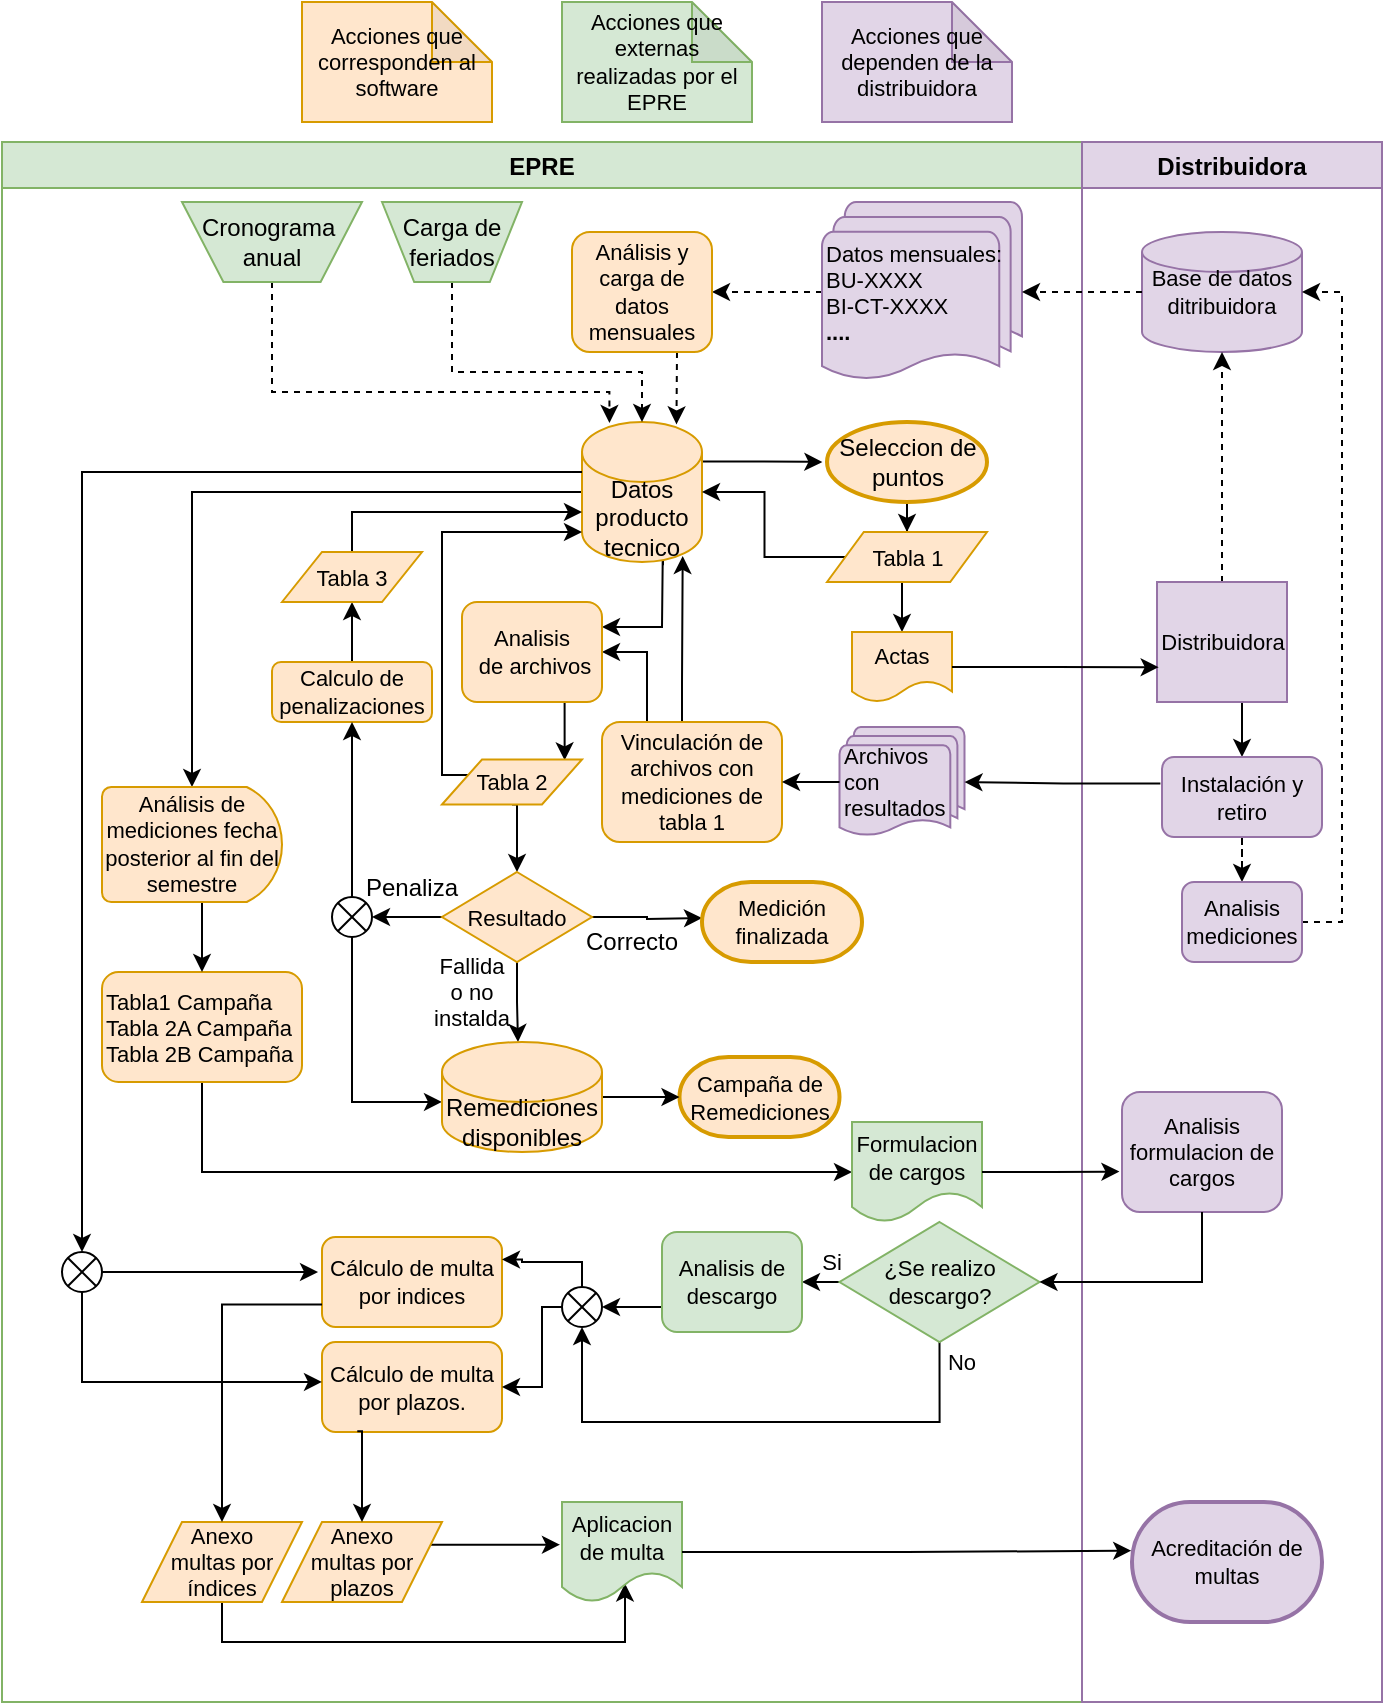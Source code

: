 <mxfile version="21.3.2" type="github">
  <diagram name="Page-1" id="c7488fd3-1785-93aa-aadb-54a6760d102a">
    <mxGraphModel dx="794" dy="1140" grid="1" gridSize="10" guides="1" tooltips="1" connect="1" arrows="1" fold="1" page="0" pageScale="1" pageWidth="1100" pageHeight="850" background="none" math="0" shadow="0">
      <root>
        <mxCell id="0" />
        <mxCell id="1" parent="0" />
        <mxCell id="L2EXArRi7UZKkC1PAatN-1" value="EPRE" style="swimlane;fillColor=#d5e8d4;strokeColor=#82b366;align=center;" parent="1" vertex="1">
          <mxGeometry x="140" y="-80" width="540" height="780" as="geometry" />
        </mxCell>
        <mxCell id="L2EXArRi7UZKkC1PAatN-57" style="edgeStyle=orthogonalEdgeStyle;rounded=0;orthogonalLoop=1;jettySize=auto;html=1;exitX=0.675;exitY=1.024;exitDx=0;exitDy=0;exitPerimeter=0;entryX=1;entryY=0.25;entryDx=0;entryDy=0;fontSize=11;" parent="L2EXArRi7UZKkC1PAatN-1" source="L2EXArRi7UZKkC1PAatN-3" target="L2EXArRi7UZKkC1PAatN-42" edge="1">
          <mxGeometry relative="1" as="geometry">
            <Array as="points">
              <mxPoint x="331" y="195" />
              <mxPoint x="330" y="243" />
            </Array>
          </mxGeometry>
        </mxCell>
        <mxCell id="L2EXArRi7UZKkC1PAatN-79" style="edgeStyle=orthogonalEdgeStyle;rounded=0;orthogonalLoop=1;jettySize=auto;html=1;exitX=0;exitY=0.5;exitDx=0;exitDy=0;exitPerimeter=0;entryX=0.5;entryY=0;entryDx=0;entryDy=0;entryPerimeter=0;fontSize=11;" parent="L2EXArRi7UZKkC1PAatN-1" source="L2EXArRi7UZKkC1PAatN-3" target="L2EXArRi7UZKkC1PAatN-78" edge="1">
          <mxGeometry relative="1" as="geometry" />
        </mxCell>
        <mxCell id="S2bI-jy0RTCHht6pYQXu-13" style="edgeStyle=orthogonalEdgeStyle;rounded=0;orthogonalLoop=1;jettySize=auto;html=1;exitX=1.007;exitY=0.282;exitDx=0;exitDy=0;exitPerimeter=0;entryX=-0.029;entryY=0.5;entryDx=0;entryDy=0;entryPerimeter=0;" edge="1" parent="L2EXArRi7UZKkC1PAatN-1" source="L2EXArRi7UZKkC1PAatN-3" target="S2bI-jy0RTCHht6pYQXu-12">
          <mxGeometry relative="1" as="geometry">
            <Array as="points">
              <mxPoint x="381" y="160" />
            </Array>
          </mxGeometry>
        </mxCell>
        <mxCell id="L2EXArRi7UZKkC1PAatN-3" value="Datos producto tecnico" style="shape=cylinder3;whiteSpace=wrap;html=1;boundedLbl=1;backgroundOutline=1;size=15;fillColor=#ffe6cc;strokeColor=#d79b00;" parent="L2EXArRi7UZKkC1PAatN-1" vertex="1">
          <mxGeometry x="290" y="140" width="60" height="70" as="geometry" />
        </mxCell>
        <mxCell id="L2EXArRi7UZKkC1PAatN-17" style="edgeStyle=orthogonalEdgeStyle;rounded=0;orthogonalLoop=1;jettySize=auto;html=1;exitX=0.5;exitY=1;exitDx=0;exitDy=0;entryX=0.229;entryY=0.007;entryDx=0;entryDy=0;entryPerimeter=0;fontSize=11;dashed=1;" parent="L2EXArRi7UZKkC1PAatN-1" source="L2EXArRi7UZKkC1PAatN-5" target="L2EXArRi7UZKkC1PAatN-3" edge="1">
          <mxGeometry relative="1" as="geometry">
            <Array as="points">
              <mxPoint x="135" y="125" />
              <mxPoint x="304" y="125" />
            </Array>
          </mxGeometry>
        </mxCell>
        <mxCell id="L2EXArRi7UZKkC1PAatN-5" value="Cronograma&amp;nbsp;&lt;br&gt;anual" style="verticalLabelPosition=middle;verticalAlign=middle;html=1;shape=trapezoid;perimeter=trapezoidPerimeter;whiteSpace=wrap;size=0.23;arcSize=10;flipV=1;labelPosition=center;align=center;fillColor=#d5e8d4;strokeColor=#82b366;" parent="L2EXArRi7UZKkC1PAatN-1" vertex="1">
          <mxGeometry x="90" y="30" width="90" height="40" as="geometry" />
        </mxCell>
        <mxCell id="L2EXArRi7UZKkC1PAatN-15" style="edgeStyle=orthogonalEdgeStyle;rounded=0;orthogonalLoop=1;jettySize=auto;html=1;exitX=0.5;exitY=1;exitDx=0;exitDy=0;entryX=0.5;entryY=0;entryDx=0;entryDy=0;entryPerimeter=0;fontSize=11;dashed=1;" parent="L2EXArRi7UZKkC1PAatN-1" source="L2EXArRi7UZKkC1PAatN-6" target="L2EXArRi7UZKkC1PAatN-3" edge="1">
          <mxGeometry relative="1" as="geometry">
            <Array as="points">
              <mxPoint x="225" y="115" />
              <mxPoint x="320" y="115" />
            </Array>
          </mxGeometry>
        </mxCell>
        <mxCell id="L2EXArRi7UZKkC1PAatN-6" value="Carga de feriados" style="verticalLabelPosition=middle;verticalAlign=middle;html=1;shape=trapezoid;perimeter=trapezoidPerimeter;whiteSpace=wrap;size=0.23;arcSize=10;flipV=1;labelPosition=center;align=center;fillColor=#d5e8d4;strokeColor=#82b366;" parent="L2EXArRi7UZKkC1PAatN-1" vertex="1">
          <mxGeometry x="190" y="30" width="70" height="40" as="geometry" />
        </mxCell>
        <mxCell id="S2bI-jy0RTCHht6pYQXu-19" value="" style="edgeStyle=orthogonalEdgeStyle;rounded=0;orthogonalLoop=1;jettySize=auto;html=1;dashed=1;" edge="1" parent="L2EXArRi7UZKkC1PAatN-1" source="L2EXArRi7UZKkC1PAatN-11" target="L2EXArRi7UZKkC1PAatN-12">
          <mxGeometry relative="1" as="geometry" />
        </mxCell>
        <mxCell id="L2EXArRi7UZKkC1PAatN-11" value="&lt;div style=&quot;font-size: 12px;&quot;&gt;&lt;span style=&quot;font-size: 11px; background-color: initial;&quot;&gt;Datos mensuales:&lt;/span&gt;&lt;/div&gt;&lt;font style=&quot;&quot;&gt;&lt;div&gt;&lt;span style=&quot;background-color: initial;&quot;&gt;BU-XXXX&lt;/span&gt;&lt;/div&gt;&lt;div&gt;&lt;span style=&quot;background-color: initial;&quot;&gt;BI-CT-XXXX&lt;/span&gt;&lt;/div&gt;&lt;div&gt;&lt;span style=&quot;background-color: initial;&quot;&gt;&lt;b&gt;....&lt;/b&gt;&lt;/span&gt;&lt;/div&gt;&lt;/font&gt;" style="strokeWidth=1;html=1;shape=mxgraph.flowchart.multi-document;whiteSpace=wrap;fontSize=11;align=left;fillColor=#e1d5e7;strokeColor=#9673a6;" parent="L2EXArRi7UZKkC1PAatN-1" vertex="1">
          <mxGeometry x="410" y="30" width="100" height="90" as="geometry" />
        </mxCell>
        <mxCell id="L2EXArRi7UZKkC1PAatN-14" style="edgeStyle=orthogonalEdgeStyle;rounded=0;orthogonalLoop=1;jettySize=auto;html=1;fontSize=11;exitX=0.75;exitY=1;exitDx=0;exitDy=0;entryX=0.787;entryY=0.017;entryDx=0;entryDy=0;entryPerimeter=0;dashed=1;" parent="L2EXArRi7UZKkC1PAatN-1" source="L2EXArRi7UZKkC1PAatN-12" target="L2EXArRi7UZKkC1PAatN-3" edge="1">
          <mxGeometry relative="1" as="geometry" />
        </mxCell>
        <mxCell id="L2EXArRi7UZKkC1PAatN-12" value="Análisis y carga de datos mensuales" style="rounded=1;whiteSpace=wrap;html=1;fontSize=11;fillColor=#ffe6cc;strokeColor=#d79b00;" parent="L2EXArRi7UZKkC1PAatN-1" vertex="1">
          <mxGeometry x="285" y="45" width="70" height="60" as="geometry" />
        </mxCell>
        <mxCell id="L2EXArRi7UZKkC1PAatN-24" style="edgeStyle=orthogonalEdgeStyle;rounded=0;orthogonalLoop=1;jettySize=auto;html=1;exitX=0.5;exitY=1;exitDx=0;exitDy=0;fontSize=11;exitPerimeter=0;" parent="L2EXArRi7UZKkC1PAatN-1" source="S2bI-jy0RTCHht6pYQXu-12" target="L2EXArRi7UZKkC1PAatN-23" edge="1">
          <mxGeometry relative="1" as="geometry">
            <mxPoint x="452.5" y="175" as="sourcePoint" />
          </mxGeometry>
        </mxCell>
        <mxCell id="L2EXArRi7UZKkC1PAatN-25" style="edgeStyle=orthogonalEdgeStyle;rounded=0;orthogonalLoop=1;jettySize=auto;html=1;exitX=0;exitY=0.5;exitDx=0;exitDy=0;entryX=1;entryY=0.5;entryDx=0;entryDy=0;entryPerimeter=0;fontSize=11;" parent="L2EXArRi7UZKkC1PAatN-1" source="L2EXArRi7UZKkC1PAatN-23" target="L2EXArRi7UZKkC1PAatN-3" edge="1">
          <mxGeometry relative="1" as="geometry" />
        </mxCell>
        <mxCell id="L2EXArRi7UZKkC1PAatN-30" style="edgeStyle=orthogonalEdgeStyle;rounded=0;orthogonalLoop=1;jettySize=auto;html=1;exitX=0.5;exitY=1;exitDx=0;exitDy=0;entryX=0.5;entryY=0;entryDx=0;entryDy=0;fontSize=11;" parent="L2EXArRi7UZKkC1PAatN-1" source="L2EXArRi7UZKkC1PAatN-23" target="L2EXArRi7UZKkC1PAatN-26" edge="1">
          <mxGeometry relative="1" as="geometry" />
        </mxCell>
        <mxCell id="L2EXArRi7UZKkC1PAatN-23" value="Tabla 1" style="shape=parallelogram;html=1;strokeWidth=1;perimeter=parallelogramPerimeter;whiteSpace=wrap;rounded=0;arcSize=12;size=0.23;fontSize=11;fillColor=#ffe6cc;strokeColor=#d79b00;" parent="L2EXArRi7UZKkC1PAatN-1" vertex="1">
          <mxGeometry x="412.5" y="195" width="80" height="25" as="geometry" />
        </mxCell>
        <mxCell id="L2EXArRi7UZKkC1PAatN-26" value="Actas" style="shape=document;whiteSpace=wrap;html=1;boundedLbl=1;rounded=0;fontSize=11;strokeWidth=1;fillColor=#ffe6cc;strokeColor=#d79b00;" parent="L2EXArRi7UZKkC1PAatN-1" vertex="1">
          <mxGeometry x="425" y="245" width="50" height="35" as="geometry" />
        </mxCell>
        <mxCell id="L2EXArRi7UZKkC1PAatN-33" value="Archivos con resultados" style="strokeWidth=1;html=1;shape=mxgraph.flowchart.multi-document;whiteSpace=wrap;rounded=0;fontSize=11;fillColor=#e1d5e7;strokeColor=#9673a6;align=left;" parent="L2EXArRi7UZKkC1PAatN-1" vertex="1">
          <mxGeometry x="418.75" y="292.5" width="62.5" height="55" as="geometry" />
        </mxCell>
        <mxCell id="L2EXArRi7UZKkC1PAatN-37" style="edgeStyle=orthogonalEdgeStyle;rounded=0;orthogonalLoop=1;jettySize=auto;html=1;fontSize=11;entryX=0.839;entryY=0.957;entryDx=0;entryDy=0;entryPerimeter=0;" parent="L2EXArRi7UZKkC1PAatN-1" source="L2EXArRi7UZKkC1PAatN-35" target="L2EXArRi7UZKkC1PAatN-3" edge="1">
          <mxGeometry relative="1" as="geometry">
            <Array as="points">
              <mxPoint x="340" y="270" />
              <mxPoint x="340" y="270" />
            </Array>
          </mxGeometry>
        </mxCell>
        <mxCell id="L2EXArRi7UZKkC1PAatN-44" style="edgeStyle=orthogonalEdgeStyle;rounded=0;orthogonalLoop=1;jettySize=auto;html=1;exitX=0.25;exitY=0;exitDx=0;exitDy=0;entryX=1;entryY=0.5;entryDx=0;entryDy=0;fontSize=11;" parent="L2EXArRi7UZKkC1PAatN-1" source="L2EXArRi7UZKkC1PAatN-35" target="L2EXArRi7UZKkC1PAatN-42" edge="1">
          <mxGeometry relative="1" as="geometry" />
        </mxCell>
        <mxCell id="L2EXArRi7UZKkC1PAatN-35" value="Vinculación de archivos con mediciones de tabla 1" style="rounded=1;whiteSpace=wrap;html=1;fontSize=11;strokeWidth=1;fillColor=#ffe6cc;strokeColor=#d79b00;" parent="L2EXArRi7UZKkC1PAatN-1" vertex="1">
          <mxGeometry x="300" y="290" width="90" height="60" as="geometry" />
        </mxCell>
        <mxCell id="L2EXArRi7UZKkC1PAatN-41" style="edgeStyle=orthogonalEdgeStyle;rounded=0;orthogonalLoop=1;jettySize=auto;html=1;exitX=0;exitY=0.5;exitDx=0;exitDy=0;exitPerimeter=0;fontSize=11;entryX=1;entryY=0.5;entryDx=0;entryDy=0;" parent="L2EXArRi7UZKkC1PAatN-1" source="L2EXArRi7UZKkC1PAatN-33" target="L2EXArRi7UZKkC1PAatN-35" edge="1">
          <mxGeometry relative="1" as="geometry">
            <mxPoint x="390" y="320" as="targetPoint" />
          </mxGeometry>
        </mxCell>
        <mxCell id="L2EXArRi7UZKkC1PAatN-46" style="edgeStyle=orthogonalEdgeStyle;rounded=0;orthogonalLoop=1;jettySize=auto;html=1;exitX=0.75;exitY=1;exitDx=0;exitDy=0;entryX=0.876;entryY=0.019;entryDx=0;entryDy=0;entryPerimeter=0;fontSize=11;" parent="L2EXArRi7UZKkC1PAatN-1" source="L2EXArRi7UZKkC1PAatN-42" target="L2EXArRi7UZKkC1PAatN-45" edge="1">
          <mxGeometry relative="1" as="geometry" />
        </mxCell>
        <mxCell id="L2EXArRi7UZKkC1PAatN-42" value="Analisis&lt;br&gt;&amp;nbsp;de archivos" style="rounded=1;whiteSpace=wrap;html=1;fontSize=11;strokeWidth=1;fillColor=#ffe6cc;strokeColor=#d79b00;" parent="L2EXArRi7UZKkC1PAatN-1" vertex="1">
          <mxGeometry x="230" y="230" width="70" height="50" as="geometry" />
        </mxCell>
        <mxCell id="L2EXArRi7UZKkC1PAatN-47" style="edgeStyle=orthogonalEdgeStyle;rounded=0;orthogonalLoop=1;jettySize=auto;html=1;exitX=0;exitY=0.25;exitDx=0;exitDy=0;fontSize=11;entryX=0;entryY=1;entryDx=0;entryDy=-15;entryPerimeter=0;" parent="L2EXArRi7UZKkC1PAatN-1" source="L2EXArRi7UZKkC1PAatN-45" target="L2EXArRi7UZKkC1PAatN-3" edge="1">
          <mxGeometry relative="1" as="geometry">
            <mxPoint x="290" y="185" as="targetPoint" />
            <Array as="points">
              <mxPoint x="220" y="317" />
              <mxPoint x="220" y="195" />
            </Array>
          </mxGeometry>
        </mxCell>
        <mxCell id="L2EXArRi7UZKkC1PAatN-50" style="edgeStyle=orthogonalEdgeStyle;rounded=0;orthogonalLoop=1;jettySize=auto;html=1;exitX=0.5;exitY=1;exitDx=0;exitDy=0;entryX=0.5;entryY=0;entryDx=0;entryDy=0;entryPerimeter=0;fontSize=11;" parent="L2EXArRi7UZKkC1PAatN-1" source="L2EXArRi7UZKkC1PAatN-45" target="L2EXArRi7UZKkC1PAatN-49" edge="1">
          <mxGeometry relative="1" as="geometry" />
        </mxCell>
        <mxCell id="L2EXArRi7UZKkC1PAatN-45" value="Tabla 2" style="shape=parallelogram;perimeter=parallelogramPerimeter;whiteSpace=wrap;html=1;fixedSize=1;rounded=0;fontSize=11;strokeWidth=1;fillColor=#ffe6cc;strokeColor=#d79b00;" parent="L2EXArRi7UZKkC1PAatN-1" vertex="1">
          <mxGeometry x="220" y="308.75" width="70" height="22.5" as="geometry" />
        </mxCell>
        <mxCell id="L2EXArRi7UZKkC1PAatN-53" style="edgeStyle=orthogonalEdgeStyle;rounded=0;orthogonalLoop=1;jettySize=auto;html=1;exitX=0.5;exitY=0;exitDx=0;exitDy=0;entryX=0.5;entryY=1;entryDx=0;entryDy=0;fontSize=11;" parent="L2EXArRi7UZKkC1PAatN-1" source="L2EXArRi7UZKkC1PAatN-48" target="L2EXArRi7UZKkC1PAatN-52" edge="1">
          <mxGeometry relative="1" as="geometry" />
        </mxCell>
        <mxCell id="L2EXArRi7UZKkC1PAatN-48" value="Calculo de penalizaciones" style="rounded=1;whiteSpace=wrap;html=1;fontSize=11;strokeWidth=1;fillColor=#ffe6cc;strokeColor=#d79b00;" parent="L2EXArRi7UZKkC1PAatN-1" vertex="1">
          <mxGeometry x="135" y="260" width="80" height="30" as="geometry" />
        </mxCell>
        <mxCell id="L2EXArRi7UZKkC1PAatN-110" style="edgeStyle=orthogonalEdgeStyle;rounded=0;orthogonalLoop=1;jettySize=auto;html=1;exitX=0;exitY=0.5;exitDx=0;exitDy=0;exitPerimeter=0;entryX=1;entryY=0.5;entryDx=0;entryDy=0;entryPerimeter=0;fontSize=11;" parent="L2EXArRi7UZKkC1PAatN-1" source="L2EXArRi7UZKkC1PAatN-49" target="L2EXArRi7UZKkC1PAatN-108" edge="1">
          <mxGeometry relative="1" as="geometry" />
        </mxCell>
        <mxCell id="S2bI-jy0RTCHht6pYQXu-2" style="edgeStyle=orthogonalEdgeStyle;rounded=0;orthogonalLoop=1;jettySize=auto;html=1;exitX=1;exitY=0.5;exitDx=0;exitDy=0;exitPerimeter=0;" edge="1" parent="L2EXArRi7UZKkC1PAatN-1" source="L2EXArRi7UZKkC1PAatN-49">
          <mxGeometry relative="1" as="geometry">
            <mxPoint x="350" y="388" as="targetPoint" />
          </mxGeometry>
        </mxCell>
        <mxCell id="S2bI-jy0RTCHht6pYQXu-8" value="" style="edgeStyle=orthogonalEdgeStyle;rounded=0;orthogonalLoop=1;jettySize=auto;html=1;" edge="1" parent="L2EXArRi7UZKkC1PAatN-1" source="L2EXArRi7UZKkC1PAatN-49" target="S2bI-jy0RTCHht6pYQXu-4">
          <mxGeometry relative="1" as="geometry">
            <Array as="points">
              <mxPoint x="258" y="430" />
              <mxPoint x="258" y="430" />
            </Array>
          </mxGeometry>
        </mxCell>
        <mxCell id="L2EXArRi7UZKkC1PAatN-49" value="Resultado" style="strokeWidth=1;html=1;shape=mxgraph.flowchart.decision;whiteSpace=wrap;rounded=0;fontSize=11;fillColor=#ffe6cc;strokeColor=#d79b00;" parent="L2EXArRi7UZKkC1PAatN-1" vertex="1">
          <mxGeometry x="220" y="365" width="75" height="45" as="geometry" />
        </mxCell>
        <mxCell id="L2EXArRi7UZKkC1PAatN-54" style="edgeStyle=orthogonalEdgeStyle;rounded=0;orthogonalLoop=1;jettySize=auto;html=1;exitX=0.5;exitY=0;exitDx=0;exitDy=0;entryX=0;entryY=0;entryDx=0;entryDy=45;entryPerimeter=0;fontSize=11;" parent="L2EXArRi7UZKkC1PAatN-1" source="L2EXArRi7UZKkC1PAatN-52" target="L2EXArRi7UZKkC1PAatN-3" edge="1">
          <mxGeometry relative="1" as="geometry">
            <Array as="points">
              <mxPoint x="175" y="185" />
            </Array>
          </mxGeometry>
        </mxCell>
        <mxCell id="L2EXArRi7UZKkC1PAatN-52" value="Tabla 3" style="shape=parallelogram;perimeter=parallelogramPerimeter;whiteSpace=wrap;html=1;fixedSize=1;rounded=0;fontSize=11;strokeWidth=1;fillColor=#ffe6cc;strokeColor=#d79b00;" parent="L2EXArRi7UZKkC1PAatN-1" vertex="1">
          <mxGeometry x="140" y="205" width="70" height="25" as="geometry" />
        </mxCell>
        <mxCell id="L2EXArRi7UZKkC1PAatN-55" value="Penaliza&lt;br style=&quot;font-size: 12px;&quot;&gt;" style="text;html=1;strokeColor=none;fillColor=none;align=center;verticalAlign=middle;whiteSpace=wrap;rounded=0;fontSize=12;" parent="L2EXArRi7UZKkC1PAatN-1" vertex="1">
          <mxGeometry x="190" y="367.5" width="30" height="10" as="geometry" />
        </mxCell>
        <mxCell id="L2EXArRi7UZKkC1PAatN-66" value="Fallida o no instalda" style="text;html=1;strokeColor=none;fillColor=none;align=center;verticalAlign=middle;whiteSpace=wrap;rounded=0;fontSize=11;" parent="L2EXArRi7UZKkC1PAatN-1" vertex="1">
          <mxGeometry x="215" y="420" width="40" height="10" as="geometry" />
        </mxCell>
        <mxCell id="L2EXArRi7UZKkC1PAatN-67" value="Campaña de Remediciones" style="strokeWidth=2;html=1;shape=mxgraph.flowchart.terminator;whiteSpace=wrap;rounded=0;fontSize=11;fillColor=#ffe6cc;strokeColor=#d79b00;" parent="L2EXArRi7UZKkC1PAatN-1" vertex="1">
          <mxGeometry x="338.75" y="457.5" width="80" height="40" as="geometry" />
        </mxCell>
        <mxCell id="L2EXArRi7UZKkC1PAatN-82" style="edgeStyle=orthogonalEdgeStyle;rounded=0;orthogonalLoop=1;jettySize=auto;html=1;exitX=0.5;exitY=1;exitDx=0;exitDy=0;entryX=0;entryY=0.5;entryDx=0;entryDy=0;fontSize=11;" parent="L2EXArRi7UZKkC1PAatN-1" source="L2EXArRi7UZKkC1PAatN-73" target="L2EXArRi7UZKkC1PAatN-81" edge="1">
          <mxGeometry relative="1" as="geometry" />
        </mxCell>
        <mxCell id="L2EXArRi7UZKkC1PAatN-73" value="Tabla1 Campaña&lt;br&gt;Tabla 2A Campaña&lt;br&gt;Tabla 2B Campaña" style="rounded=1;whiteSpace=wrap;html=1;fontSize=11;strokeWidth=1;align=left;fillColor=#ffe6cc;strokeColor=#d79b00;" parent="L2EXArRi7UZKkC1PAatN-1" vertex="1">
          <mxGeometry x="50" y="415" width="100" height="55" as="geometry" />
        </mxCell>
        <mxCell id="L2EXArRi7UZKkC1PAatN-80" style="edgeStyle=orthogonalEdgeStyle;rounded=0;orthogonalLoop=1;jettySize=auto;html=1;exitX=0.5;exitY=1;exitDx=0;exitDy=0;exitPerimeter=0;entryX=0.5;entryY=0;entryDx=0;entryDy=0;fontSize=11;" parent="L2EXArRi7UZKkC1PAatN-1" source="L2EXArRi7UZKkC1PAatN-78" target="L2EXArRi7UZKkC1PAatN-73" edge="1">
          <mxGeometry relative="1" as="geometry" />
        </mxCell>
        <mxCell id="L2EXArRi7UZKkC1PAatN-78" value="Análisis de mediciones fecha posterior al fin del semestre" style="strokeWidth=1;html=1;shape=mxgraph.flowchart.delay;whiteSpace=wrap;rounded=0;fontSize=11;fillColor=#ffe6cc;strokeColor=#d79b00;" parent="L2EXArRi7UZKkC1PAatN-1" vertex="1">
          <mxGeometry x="50" y="322.5" width="90" height="57.5" as="geometry" />
        </mxCell>
        <mxCell id="L2EXArRi7UZKkC1PAatN-81" value="Formulacion de cargos" style="shape=document;whiteSpace=wrap;html=1;boundedLbl=1;rounded=0;fontSize=11;strokeWidth=1;fillColor=#d5e8d4;strokeColor=#82b366;" parent="L2EXArRi7UZKkC1PAatN-1" vertex="1">
          <mxGeometry x="425" y="490" width="65" height="50" as="geometry" />
        </mxCell>
        <mxCell id="L2EXArRi7UZKkC1PAatN-89" style="edgeStyle=orthogonalEdgeStyle;rounded=0;orthogonalLoop=1;jettySize=auto;html=1;exitX=0;exitY=0.5;exitDx=0;exitDy=0;exitPerimeter=0;entryX=1;entryY=0.5;entryDx=0;entryDy=0;fontSize=11;" parent="L2EXArRi7UZKkC1PAatN-1" source="L2EXArRi7UZKkC1PAatN-85" target="L2EXArRi7UZKkC1PAatN-87" edge="1">
          <mxGeometry relative="1" as="geometry" />
        </mxCell>
        <mxCell id="L2EXArRi7UZKkC1PAatN-123" style="edgeStyle=orthogonalEdgeStyle;rounded=0;orthogonalLoop=1;jettySize=auto;html=1;exitX=0.5;exitY=1;exitDx=0;exitDy=0;exitPerimeter=0;entryX=0.5;entryY=1;entryDx=0;entryDy=0;entryPerimeter=0;fontSize=11;" parent="L2EXArRi7UZKkC1PAatN-1" source="L2EXArRi7UZKkC1PAatN-85" target="L2EXArRi7UZKkC1PAatN-121" edge="1">
          <mxGeometry relative="1" as="geometry">
            <Array as="points">
              <mxPoint x="469" y="640" />
              <mxPoint x="290" y="640" />
            </Array>
          </mxGeometry>
        </mxCell>
        <mxCell id="L2EXArRi7UZKkC1PAatN-85" value="¿Se realizo descargo?" style="strokeWidth=1;html=1;shape=mxgraph.flowchart.decision;whiteSpace=wrap;rounded=0;fontSize=11;fillColor=#d5e8d4;strokeColor=#82b366;" parent="L2EXArRi7UZKkC1PAatN-1" vertex="1">
          <mxGeometry x="418.75" y="540" width="100" height="60" as="geometry" />
        </mxCell>
        <mxCell id="L2EXArRi7UZKkC1PAatN-128" style="edgeStyle=orthogonalEdgeStyle;rounded=0;orthogonalLoop=1;jettySize=auto;html=1;exitX=0;exitY=0.75;exitDx=0;exitDy=0;entryX=1;entryY=0.5;entryDx=0;entryDy=0;entryPerimeter=0;fontSize=11;" parent="L2EXArRi7UZKkC1PAatN-1" source="L2EXArRi7UZKkC1PAatN-87" target="L2EXArRi7UZKkC1PAatN-121" edge="1">
          <mxGeometry relative="1" as="geometry" />
        </mxCell>
        <mxCell id="L2EXArRi7UZKkC1PAatN-87" value="Analisis de descargo" style="rounded=1;whiteSpace=wrap;html=1;fontSize=11;strokeWidth=1;fillColor=#d5e8d4;strokeColor=#82b366;" parent="L2EXArRi7UZKkC1PAatN-1" vertex="1">
          <mxGeometry x="330" y="545" width="70" height="50" as="geometry" />
        </mxCell>
        <mxCell id="L2EXArRi7UZKkC1PAatN-88" value="Si" style="text;html=1;strokeColor=none;fillColor=none;align=center;verticalAlign=middle;whiteSpace=wrap;rounded=0;fontSize=11;" parent="L2EXArRi7UZKkC1PAatN-1" vertex="1">
          <mxGeometry x="400" y="555" width="30" height="10" as="geometry" />
        </mxCell>
        <mxCell id="L2EXArRi7UZKkC1PAatN-92" value="No" style="text;html=1;strokeColor=none;fillColor=none;align=center;verticalAlign=middle;whiteSpace=wrap;rounded=0;fontSize=11;" parent="L2EXArRi7UZKkC1PAatN-1" vertex="1">
          <mxGeometry x="465" y="600" width="30" height="20" as="geometry" />
        </mxCell>
        <mxCell id="L2EXArRi7UZKkC1PAatN-93" value="Cálculo&amp;nbsp;de multa por indices" style="rounded=1;whiteSpace=wrap;html=1;fontSize=11;strokeWidth=1;fillColor=#ffe6cc;strokeColor=#d79b00;" parent="L2EXArRi7UZKkC1PAatN-1" vertex="1">
          <mxGeometry x="160" y="547.5" width="90" height="45" as="geometry" />
        </mxCell>
        <mxCell id="L2EXArRi7UZKkC1PAatN-97" value="Cálculo de multa por plazos." style="rounded=1;whiteSpace=wrap;html=1;fontSize=11;strokeWidth=1;fillColor=#ffe6cc;strokeColor=#d79b00;" parent="L2EXArRi7UZKkC1PAatN-1" vertex="1">
          <mxGeometry x="160" y="600" width="90" height="45" as="geometry" />
        </mxCell>
        <mxCell id="L2EXArRi7UZKkC1PAatN-107" style="edgeStyle=orthogonalEdgeStyle;rounded=0;orthogonalLoop=1;jettySize=auto;html=1;exitX=0.5;exitY=1;exitDx=0;exitDy=0;exitPerimeter=0;entryX=0;entryY=0.444;entryDx=0;entryDy=0;entryPerimeter=0;fontSize=11;" parent="L2EXArRi7UZKkC1PAatN-1" source="L2EXArRi7UZKkC1PAatN-100" target="L2EXArRi7UZKkC1PAatN-97" edge="1">
          <mxGeometry relative="1" as="geometry" />
        </mxCell>
        <mxCell id="L2EXArRi7UZKkC1PAatN-100" value="" style="verticalLabelPosition=bottom;verticalAlign=top;html=1;shape=mxgraph.flowchart.or;rounded=0;fontSize=11;strokeWidth=1;" parent="L2EXArRi7UZKkC1PAatN-1" vertex="1">
          <mxGeometry x="30" y="555" width="20" height="20" as="geometry" />
        </mxCell>
        <mxCell id="L2EXArRi7UZKkC1PAatN-104" style="edgeStyle=orthogonalEdgeStyle;rounded=0;orthogonalLoop=1;jettySize=auto;html=1;exitX=1;exitY=0.5;exitDx=0;exitDy=0;exitPerimeter=0;fontSize=11;entryX=-0.022;entryY=0.389;entryDx=0;entryDy=0;entryPerimeter=0;" parent="L2EXArRi7UZKkC1PAatN-1" source="L2EXArRi7UZKkC1PAatN-100" target="L2EXArRi7UZKkC1PAatN-93" edge="1">
          <mxGeometry relative="1" as="geometry">
            <mxPoint x="140.0" y="550" as="targetPoint" />
          </mxGeometry>
        </mxCell>
        <mxCell id="L2EXArRi7UZKkC1PAatN-101" style="edgeStyle=orthogonalEdgeStyle;rounded=0;orthogonalLoop=1;jettySize=auto;html=1;exitX=0;exitY=0;exitDx=0;exitDy=25;exitPerimeter=0;fontSize=11;entryX=0.5;entryY=0;entryDx=0;entryDy=0;entryPerimeter=0;" parent="L2EXArRi7UZKkC1PAatN-1" source="L2EXArRi7UZKkC1PAatN-3" target="L2EXArRi7UZKkC1PAatN-100" edge="1">
          <mxGeometry relative="1" as="geometry">
            <mxPoint x="40" y="550" as="targetPoint" />
          </mxGeometry>
        </mxCell>
        <mxCell id="L2EXArRi7UZKkC1PAatN-111" style="edgeStyle=orthogonalEdgeStyle;rounded=0;orthogonalLoop=1;jettySize=auto;html=1;exitX=0.5;exitY=0;exitDx=0;exitDy=0;exitPerimeter=0;entryX=0.5;entryY=1;entryDx=0;entryDy=0;fontSize=11;" parent="L2EXArRi7UZKkC1PAatN-1" source="L2EXArRi7UZKkC1PAatN-108" target="L2EXArRi7UZKkC1PAatN-48" edge="1">
          <mxGeometry relative="1" as="geometry" />
        </mxCell>
        <mxCell id="S2bI-jy0RTCHht6pYQXu-15" style="edgeStyle=orthogonalEdgeStyle;rounded=0;orthogonalLoop=1;jettySize=auto;html=1;exitX=0.5;exitY=1;exitDx=0;exitDy=0;exitPerimeter=0;entryX=0;entryY=0.545;entryDx=0;entryDy=0;entryPerimeter=0;" edge="1" parent="L2EXArRi7UZKkC1PAatN-1" source="L2EXArRi7UZKkC1PAatN-108" target="S2bI-jy0RTCHht6pYQXu-4">
          <mxGeometry relative="1" as="geometry" />
        </mxCell>
        <mxCell id="L2EXArRi7UZKkC1PAatN-108" value="" style="verticalLabelPosition=bottom;verticalAlign=top;html=1;shape=mxgraph.flowchart.or;rounded=0;fontSize=11;strokeWidth=1;" parent="L2EXArRi7UZKkC1PAatN-1" vertex="1">
          <mxGeometry x="165" y="377.5" width="20" height="20" as="geometry" />
        </mxCell>
        <mxCell id="L2EXArRi7UZKkC1PAatN-119" style="edgeStyle=orthogonalEdgeStyle;rounded=0;orthogonalLoop=1;jettySize=auto;html=1;exitX=0.5;exitY=1;exitDx=0;exitDy=0;entryX=0.525;entryY=0.814;entryDx=0;entryDy=0;entryPerimeter=0;fontSize=11;" parent="L2EXArRi7UZKkC1PAatN-1" source="L2EXArRi7UZKkC1PAatN-115" target="L2EXArRi7UZKkC1PAatN-117" edge="1">
          <mxGeometry relative="1" as="geometry">
            <Array as="points">
              <mxPoint x="110" y="750" />
              <mxPoint x="312" y="750" />
            </Array>
          </mxGeometry>
        </mxCell>
        <mxCell id="L2EXArRi7UZKkC1PAatN-115" value="Anexo &lt;br&gt;multas por índices" style="shape=parallelogram;perimeter=parallelogramPerimeter;whiteSpace=wrap;html=1;fixedSize=1;rounded=0;fontSize=11;strokeWidth=1;fillColor=#ffe6cc;strokeColor=#d79b00;" parent="L2EXArRi7UZKkC1PAatN-1" vertex="1">
          <mxGeometry x="70" y="690" width="80" height="40" as="geometry" />
        </mxCell>
        <mxCell id="L2EXArRi7UZKkC1PAatN-118" style="edgeStyle=orthogonalEdgeStyle;rounded=0;orthogonalLoop=1;jettySize=auto;html=1;exitX=1;exitY=0.25;exitDx=0;exitDy=0;entryX=-0.017;entryY=0.427;entryDx=0;entryDy=0;fontSize=11;entryPerimeter=0;" parent="L2EXArRi7UZKkC1PAatN-1" source="L2EXArRi7UZKkC1PAatN-116" target="L2EXArRi7UZKkC1PAatN-117" edge="1">
          <mxGeometry relative="1" as="geometry" />
        </mxCell>
        <mxCell id="L2EXArRi7UZKkC1PAatN-116" value="Anexo &lt;br&gt;multas por plazos" style="shape=parallelogram;perimeter=parallelogramPerimeter;whiteSpace=wrap;html=1;fixedSize=1;rounded=0;fontSize=11;strokeWidth=1;fillColor=#ffe6cc;strokeColor=#d79b00;" parent="L2EXArRi7UZKkC1PAatN-1" vertex="1">
          <mxGeometry x="140" y="690" width="80" height="40" as="geometry" />
        </mxCell>
        <mxCell id="L2EXArRi7UZKkC1PAatN-117" value="Aplicacion de multa" style="shape=document;whiteSpace=wrap;html=1;boundedLbl=1;rounded=0;fontSize=11;strokeWidth=1;fillColor=#d5e8d4;strokeColor=#82b366;" parent="L2EXArRi7UZKkC1PAatN-1" vertex="1">
          <mxGeometry x="280" y="680" width="60" height="50" as="geometry" />
        </mxCell>
        <mxCell id="L2EXArRi7UZKkC1PAatN-126" style="edgeStyle=orthogonalEdgeStyle;rounded=0;orthogonalLoop=1;jettySize=auto;html=1;exitX=0.5;exitY=0;exitDx=0;exitDy=0;exitPerimeter=0;entryX=1;entryY=0.25;entryDx=0;entryDy=0;fontSize=11;" parent="L2EXArRi7UZKkC1PAatN-1" source="L2EXArRi7UZKkC1PAatN-121" target="L2EXArRi7UZKkC1PAatN-93" edge="1">
          <mxGeometry relative="1" as="geometry">
            <Array as="points">
              <mxPoint x="290" y="560" />
              <mxPoint x="260" y="560" />
              <mxPoint x="260" y="559" />
            </Array>
          </mxGeometry>
        </mxCell>
        <mxCell id="L2EXArRi7UZKkC1PAatN-130" style="edgeStyle=orthogonalEdgeStyle;rounded=0;orthogonalLoop=1;jettySize=auto;html=1;exitX=0;exitY=0.5;exitDx=0;exitDy=0;exitPerimeter=0;entryX=1;entryY=0.5;entryDx=0;entryDy=0;fontSize=11;" parent="L2EXArRi7UZKkC1PAatN-1" source="L2EXArRi7UZKkC1PAatN-121" target="L2EXArRi7UZKkC1PAatN-97" edge="1">
          <mxGeometry relative="1" as="geometry">
            <Array as="points">
              <mxPoint x="270" y="583" />
              <mxPoint x="270" y="623" />
            </Array>
          </mxGeometry>
        </mxCell>
        <mxCell id="L2EXArRi7UZKkC1PAatN-121" value="" style="verticalLabelPosition=bottom;verticalAlign=top;html=1;shape=mxgraph.flowchart.or;rounded=0;fontSize=11;strokeWidth=1;" parent="L2EXArRi7UZKkC1PAatN-1" vertex="1">
          <mxGeometry x="280" y="572.5" width="20" height="20" as="geometry" />
        </mxCell>
        <mxCell id="L2EXArRi7UZKkC1PAatN-114" style="edgeStyle=orthogonalEdgeStyle;rounded=0;orthogonalLoop=1;jettySize=auto;html=1;exitX=0;exitY=0.75;exitDx=0;exitDy=0;fontSize=11;entryX=0.5;entryY=0;entryDx=0;entryDy=0;" parent="L2EXArRi7UZKkC1PAatN-1" source="L2EXArRi7UZKkC1PAatN-93" target="L2EXArRi7UZKkC1PAatN-115" edge="1">
          <mxGeometry relative="1" as="geometry">
            <mxPoint x="80.0" y="690" as="targetPoint" />
          </mxGeometry>
        </mxCell>
        <mxCell id="L2EXArRi7UZKkC1PAatN-113" style="edgeStyle=orthogonalEdgeStyle;rounded=0;orthogonalLoop=1;jettySize=auto;html=1;exitX=0.196;exitY=0.992;exitDx=0;exitDy=0;fontSize=11;entryX=0.5;entryY=0;entryDx=0;entryDy=0;exitPerimeter=0;" parent="L2EXArRi7UZKkC1PAatN-1" source="L2EXArRi7UZKkC1PAatN-97" target="L2EXArRi7UZKkC1PAatN-116" edge="1">
          <mxGeometry relative="1" as="geometry">
            <mxPoint x="152.167" y="690" as="targetPoint" />
            <Array as="points">
              <mxPoint x="180" y="645" />
            </Array>
          </mxGeometry>
        </mxCell>
        <mxCell id="S2bI-jy0RTCHht6pYQXu-1" value="Medición finalizada" style="strokeWidth=2;html=1;shape=mxgraph.flowchart.terminator;whiteSpace=wrap;rounded=0;fontSize=11;fillColor=#ffe6cc;strokeColor=#d79b00;" vertex="1" parent="L2EXArRi7UZKkC1PAatN-1">
          <mxGeometry x="350" y="370" width="80" height="40" as="geometry" />
        </mxCell>
        <mxCell id="S2bI-jy0RTCHht6pYQXu-17" value="" style="edgeStyle=orthogonalEdgeStyle;rounded=0;orthogonalLoop=1;jettySize=auto;html=1;" edge="1" parent="L2EXArRi7UZKkC1PAatN-1" source="S2bI-jy0RTCHht6pYQXu-4" target="L2EXArRi7UZKkC1PAatN-67">
          <mxGeometry relative="1" as="geometry" />
        </mxCell>
        <mxCell id="S2bI-jy0RTCHht6pYQXu-4" value="Remediciones disponibles" style="shape=cylinder3;whiteSpace=wrap;html=1;boundedLbl=1;backgroundOutline=1;size=15;fillColor=#ffe6cc;strokeColor=#d79b00;" vertex="1" parent="L2EXArRi7UZKkC1PAatN-1">
          <mxGeometry x="220" y="450" width="80" height="55" as="geometry" />
        </mxCell>
        <mxCell id="S2bI-jy0RTCHht6pYQXu-11" value="Correcto" style="text;html=1;strokeColor=none;fillColor=none;align=center;verticalAlign=middle;whiteSpace=wrap;rounded=0;" vertex="1" parent="L2EXArRi7UZKkC1PAatN-1">
          <mxGeometry x="285" y="385" width="60" height="30" as="geometry" />
        </mxCell>
        <mxCell id="S2bI-jy0RTCHht6pYQXu-12" value="Seleccion de puntos" style="strokeWidth=2;html=1;shape=mxgraph.flowchart.start_1;whiteSpace=wrap;fillColor=#ffe6cc;strokeColor=#d79b00;" vertex="1" parent="L2EXArRi7UZKkC1PAatN-1">
          <mxGeometry x="412.5" y="140" width="80" height="40" as="geometry" />
        </mxCell>
        <mxCell id="L2EXArRi7UZKkC1PAatN-2" value="Distribuidora" style="swimlane;fillColor=#e1d5e7;strokeColor=#9673a6;shadow=0;" parent="1" vertex="1">
          <mxGeometry x="680" y="-80" width="150" height="780" as="geometry" />
        </mxCell>
        <mxCell id="L2EXArRi7UZKkC1PAatN-8" value="Base de datos ditribuidora" style="strokeWidth=1;html=1;shape=mxgraph.flowchart.database;whiteSpace=wrap;fontSize=11;fillColor=#e1d5e7;strokeColor=#9673a6;" parent="L2EXArRi7UZKkC1PAatN-2" vertex="1">
          <mxGeometry x="30" y="45" width="80" height="60" as="geometry" />
        </mxCell>
        <mxCell id="L2EXArRi7UZKkC1PAatN-28" style="edgeStyle=orthogonalEdgeStyle;rounded=0;orthogonalLoop=1;jettySize=auto;html=1;entryX=0.5;entryY=1;entryDx=0;entryDy=0;entryPerimeter=0;fontSize=11;dashed=1;" parent="L2EXArRi7UZKkC1PAatN-2" source="L2EXArRi7UZKkC1PAatN-27" target="L2EXArRi7UZKkC1PAatN-8" edge="1">
          <mxGeometry relative="1" as="geometry" />
        </mxCell>
        <mxCell id="L2EXArRi7UZKkC1PAatN-32" style="edgeStyle=orthogonalEdgeStyle;rounded=0;orthogonalLoop=1;jettySize=auto;html=1;exitX=0.5;exitY=1;exitDx=0;exitDy=0;entryX=0.5;entryY=0;entryDx=0;entryDy=0;fontSize=11;" parent="L2EXArRi7UZKkC1PAatN-2" source="L2EXArRi7UZKkC1PAatN-27" target="L2EXArRi7UZKkC1PAatN-31" edge="1">
          <mxGeometry relative="1" as="geometry" />
        </mxCell>
        <mxCell id="L2EXArRi7UZKkC1PAatN-27" value="Distribuidora" style="rounded=0;whiteSpace=wrap;html=1;fontSize=11;strokeWidth=1;fillColor=#e1d5e7;strokeColor=#9673a6;" parent="L2EXArRi7UZKkC1PAatN-2" vertex="1">
          <mxGeometry x="37.5" y="220" width="65" height="60" as="geometry" />
        </mxCell>
        <mxCell id="L2EXArRi7UZKkC1PAatN-59" style="edgeStyle=orthogonalEdgeStyle;rounded=0;orthogonalLoop=1;jettySize=auto;html=1;exitX=0.5;exitY=1;exitDx=0;exitDy=0;fontSize=11;dashed=1;" parent="L2EXArRi7UZKkC1PAatN-2" source="L2EXArRi7UZKkC1PAatN-31" target="L2EXArRi7UZKkC1PAatN-58" edge="1">
          <mxGeometry relative="1" as="geometry" />
        </mxCell>
        <mxCell id="L2EXArRi7UZKkC1PAatN-31" value="Instalación y retiro" style="rounded=1;whiteSpace=wrap;html=1;fontSize=11;strokeWidth=1;fillColor=#e1d5e7;strokeColor=#9673a6;" parent="L2EXArRi7UZKkC1PAatN-2" vertex="1">
          <mxGeometry x="40" y="307.5" width="80" height="40" as="geometry" />
        </mxCell>
        <mxCell id="L2EXArRi7UZKkC1PAatN-135" style="edgeStyle=orthogonalEdgeStyle;rounded=0;orthogonalLoop=1;jettySize=auto;html=1;exitX=1;exitY=0.5;exitDx=0;exitDy=0;entryX=1;entryY=0.5;entryDx=0;entryDy=0;entryPerimeter=0;fontSize=11;dashed=1;" parent="L2EXArRi7UZKkC1PAatN-2" source="L2EXArRi7UZKkC1PAatN-58" target="L2EXArRi7UZKkC1PAatN-8" edge="1">
          <mxGeometry relative="1" as="geometry" />
        </mxCell>
        <mxCell id="L2EXArRi7UZKkC1PAatN-58" value="Analisis mediciones" style="rounded=1;whiteSpace=wrap;html=1;fontSize=11;strokeWidth=1;fillColor=#e1d5e7;strokeColor=#9673a6;" parent="L2EXArRi7UZKkC1PAatN-2" vertex="1">
          <mxGeometry x="50" y="370" width="60" height="40" as="geometry" />
        </mxCell>
        <mxCell id="L2EXArRi7UZKkC1PAatN-83" value="Analisis formulacion de cargos" style="rounded=1;whiteSpace=wrap;html=1;fontSize=11;strokeWidth=1;fillColor=#e1d5e7;strokeColor=#9673a6;" parent="L2EXArRi7UZKkC1PAatN-2" vertex="1">
          <mxGeometry x="20" y="475" width="80" height="60" as="geometry" />
        </mxCell>
        <mxCell id="L2EXArRi7UZKkC1PAatN-136" value="Acreditación de multas" style="strokeWidth=2;html=1;shape=mxgraph.flowchart.terminator;whiteSpace=wrap;rounded=0;shadow=0;fontSize=11;align=center;fillColor=#e1d5e7;strokeColor=#9673a6;" parent="L2EXArRi7UZKkC1PAatN-2" vertex="1">
          <mxGeometry x="25" y="680" width="95" height="60" as="geometry" />
        </mxCell>
        <mxCell id="L2EXArRi7UZKkC1PAatN-9" style="edgeStyle=orthogonalEdgeStyle;rounded=0;orthogonalLoop=1;jettySize=auto;html=1;exitX=0;exitY=0.5;exitDx=0;exitDy=0;exitPerimeter=0;entryX=1;entryY=0.5;entryDx=0;entryDy=0;entryPerimeter=0;fontSize=11;dashed=1;" parent="1" source="L2EXArRi7UZKkC1PAatN-8" target="L2EXArRi7UZKkC1PAatN-11" edge="1">
          <mxGeometry relative="1" as="geometry">
            <mxPoint x="660" y="100" as="targetPoint" />
          </mxGeometry>
        </mxCell>
        <mxCell id="L2EXArRi7UZKkC1PAatN-29" style="edgeStyle=orthogonalEdgeStyle;rounded=0;orthogonalLoop=1;jettySize=auto;html=1;entryX=0.013;entryY=0.71;entryDx=0;entryDy=0;entryPerimeter=0;fontSize=11;" parent="1" source="L2EXArRi7UZKkC1PAatN-26" target="L2EXArRi7UZKkC1PAatN-27" edge="1">
          <mxGeometry relative="1" as="geometry" />
        </mxCell>
        <mxCell id="L2EXArRi7UZKkC1PAatN-34" style="edgeStyle=orthogonalEdgeStyle;rounded=0;orthogonalLoop=1;jettySize=auto;html=1;exitX=-0.01;exitY=0.332;exitDx=0;exitDy=0;entryX=1;entryY=0.5;entryDx=0;entryDy=0;entryPerimeter=0;fontSize=11;exitPerimeter=0;" parent="1" source="L2EXArRi7UZKkC1PAatN-31" target="L2EXArRi7UZKkC1PAatN-33" edge="1">
          <mxGeometry relative="1" as="geometry" />
        </mxCell>
        <mxCell id="L2EXArRi7UZKkC1PAatN-84" style="edgeStyle=orthogonalEdgeStyle;rounded=0;orthogonalLoop=1;jettySize=auto;html=1;entryX=-0.016;entryY=0.663;entryDx=0;entryDy=0;entryPerimeter=0;fontSize=11;" parent="1" source="L2EXArRi7UZKkC1PAatN-81" target="L2EXArRi7UZKkC1PAatN-83" edge="1">
          <mxGeometry relative="1" as="geometry" />
        </mxCell>
        <mxCell id="L2EXArRi7UZKkC1PAatN-86" style="edgeStyle=orthogonalEdgeStyle;rounded=0;orthogonalLoop=1;jettySize=auto;html=1;entryX=1;entryY=0.5;entryDx=0;entryDy=0;entryPerimeter=0;fontSize=11;exitX=0.5;exitY=1;exitDx=0;exitDy=0;" parent="1" source="L2EXArRi7UZKkC1PAatN-83" target="L2EXArRi7UZKkC1PAatN-85" edge="1">
          <mxGeometry relative="1" as="geometry" />
        </mxCell>
        <mxCell id="L2EXArRi7UZKkC1PAatN-134" style="edgeStyle=orthogonalEdgeStyle;rounded=0;orthogonalLoop=1;jettySize=auto;html=1;exitX=1;exitY=0.5;exitDx=0;exitDy=0;fontSize=11;entryX=-0.004;entryY=0.406;entryDx=0;entryDy=0;entryPerimeter=0;" parent="1" source="L2EXArRi7UZKkC1PAatN-117" target="L2EXArRi7UZKkC1PAatN-136" edge="1">
          <mxGeometry relative="1" as="geometry">
            <mxPoint x="700" y="625" as="targetPoint" />
          </mxGeometry>
        </mxCell>
        <mxCell id="L2EXArRi7UZKkC1PAatN-142" value="Acciones que corresponden al software" style="shape=note;whiteSpace=wrap;html=1;backgroundOutline=1;darkOpacity=0.05;rounded=0;shadow=0;fontSize=11;strokeWidth=1;fillColor=#ffe6cc;strokeColor=#d79b00;" parent="1" vertex="1">
          <mxGeometry x="290" y="-150" width="95" height="60" as="geometry" />
        </mxCell>
        <mxCell id="L2EXArRi7UZKkC1PAatN-143" value="Acciones que externas realizadas por el EPRE" style="shape=note;whiteSpace=wrap;html=1;backgroundOutline=1;darkOpacity=0.05;rounded=0;shadow=0;fontSize=11;strokeWidth=1;fillColor=#d5e8d4;strokeColor=#82b366;" parent="1" vertex="1">
          <mxGeometry x="420" y="-150" width="95" height="60" as="geometry" />
        </mxCell>
        <mxCell id="L2EXArRi7UZKkC1PAatN-144" value="Acciones que dependen de la distribuidora" style="shape=note;whiteSpace=wrap;html=1;backgroundOutline=1;darkOpacity=0.05;rounded=0;shadow=0;fontSize=11;strokeWidth=1;fillColor=#e1d5e7;strokeColor=#9673a6;" parent="1" vertex="1">
          <mxGeometry x="550" y="-150" width="95" height="60" as="geometry" />
        </mxCell>
      </root>
    </mxGraphModel>
  </diagram>
</mxfile>
